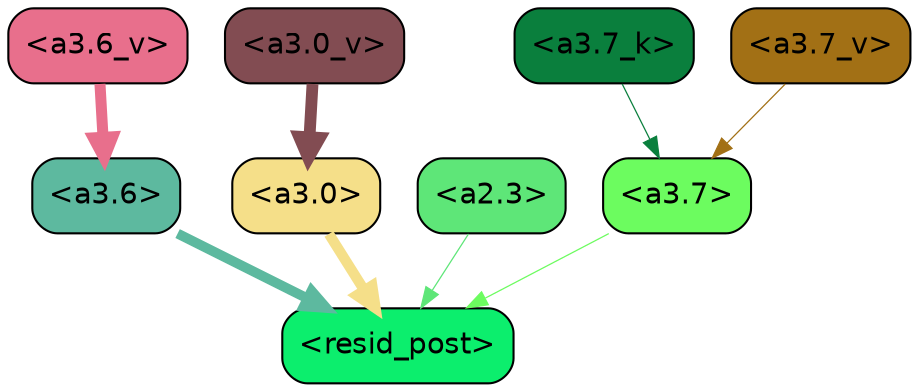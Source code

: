 strict digraph "" {
	graph [bgcolor=transparent,
		layout=dot,
		overlap=false,
		splines=true
	];
	"<a3.7>"	[color=black,
		fillcolor="#6cfc5f",
		fontname=Helvetica,
		shape=box,
		style="filled, rounded"];
	"<resid_post>"	[color=black,
		fillcolor="#0cee6d",
		fontname=Helvetica,
		shape=box,
		style="filled, rounded"];
	"<a3.7>" -> "<resid_post>"	[color="#6cfc5f",
		penwidth=0.6];
	"<a3.6>"	[color=black,
		fillcolor="#5db99f",
		fontname=Helvetica,
		shape=box,
		style="filled, rounded"];
	"<a3.6>" -> "<resid_post>"	[color="#5db99f",
		penwidth=4.749041676521301];
	"<a3.0>"	[color=black,
		fillcolor="#f5df89",
		fontname=Helvetica,
		shape=box,
		style="filled, rounded"];
	"<a3.0>" -> "<resid_post>"	[color="#f5df89",
		penwidth=5.004215121269226];
	"<a2.3>"	[color=black,
		fillcolor="#5ee678",
		fontname=Helvetica,
		shape=box,
		style="filled, rounded"];
	"<a2.3>" -> "<resid_post>"	[color="#5ee678",
		penwidth=0.6];
	"<a3.7_k>"	[color=black,
		fillcolor="#0a7f3d",
		fontname=Helvetica,
		shape=box,
		style="filled, rounded"];
	"<a3.7_k>" -> "<a3.7>"	[color="#0a7f3d",
		penwidth=0.6];
	"<a3.7_v>"	[color=black,
		fillcolor="#a27015",
		fontname=Helvetica,
		shape=box,
		style="filled, rounded"];
	"<a3.7_v>" -> "<a3.7>"	[color="#a27015",
		penwidth=0.6];
	"<a3.6_v>"	[color=black,
		fillcolor="#e86f8c",
		fontname=Helvetica,
		shape=box,
		style="filled, rounded"];
	"<a3.6_v>" -> "<a3.6>"	[color="#e86f8c",
		penwidth=5.297133803367615];
	"<a3.0_v>"	[color=black,
		fillcolor="#824c52",
		fontname=Helvetica,
		shape=box,
		style="filled, rounded"];
	"<a3.0_v>" -> "<a3.0>"	[color="#824c52",
		penwidth=5.680712580680847];
}
